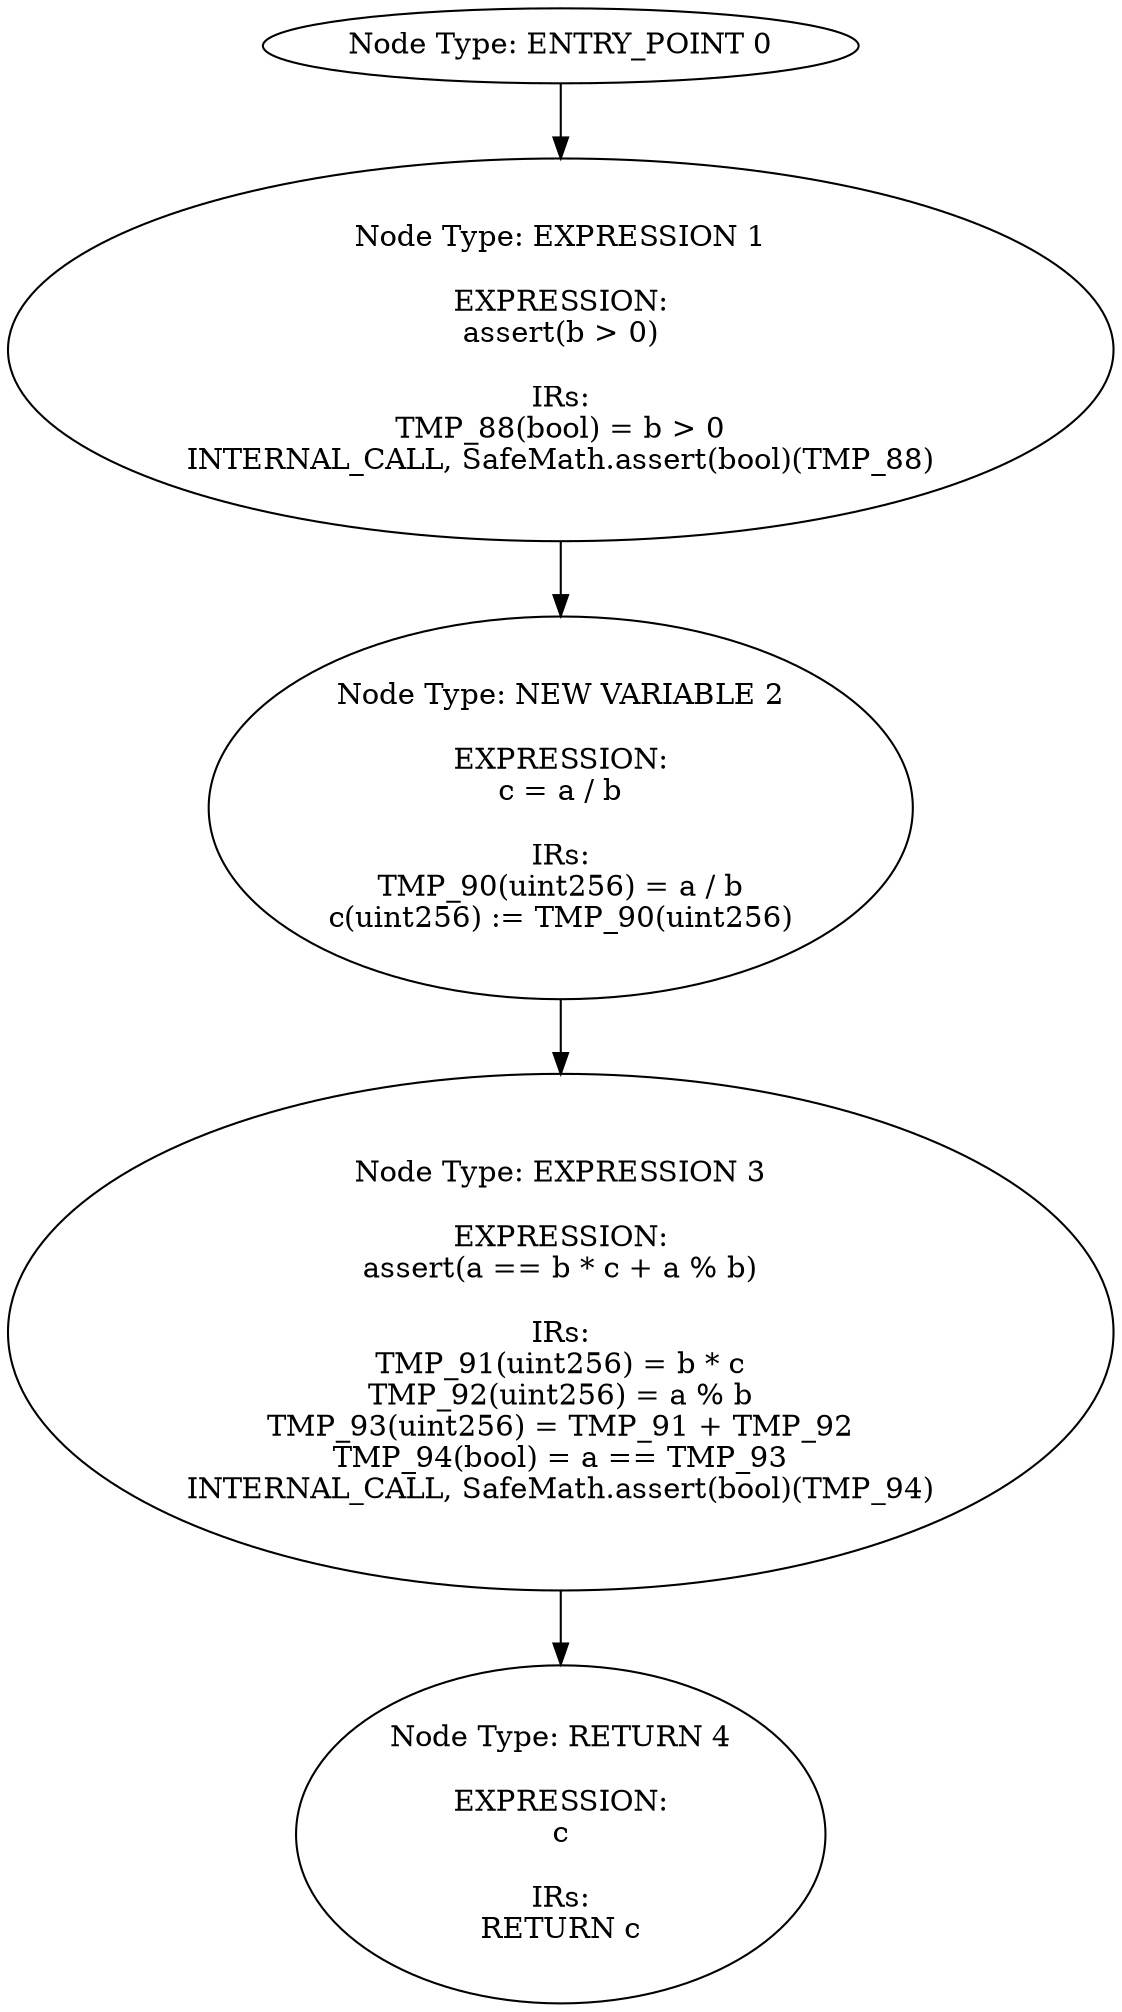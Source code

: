 digraph{
0[label="Node Type: ENTRY_POINT 0
"];
0->1;
1[label="Node Type: EXPRESSION 1

EXPRESSION:
assert(b > 0)

IRs:
TMP_88(bool) = b > 0
INTERNAL_CALL, SafeMath.assert(bool)(TMP_88)"];
1->2;
2[label="Node Type: NEW VARIABLE 2

EXPRESSION:
c = a / b

IRs:
TMP_90(uint256) = a / b
c(uint256) := TMP_90(uint256)"];
2->3;
3[label="Node Type: EXPRESSION 3

EXPRESSION:
assert(a == b * c + a % b)

IRs:
TMP_91(uint256) = b * c
TMP_92(uint256) = a % b
TMP_93(uint256) = TMP_91 + TMP_92
TMP_94(bool) = a == TMP_93
INTERNAL_CALL, SafeMath.assert(bool)(TMP_94)"];
3->4;
4[label="Node Type: RETURN 4

EXPRESSION:
c

IRs:
RETURN c"];
}
